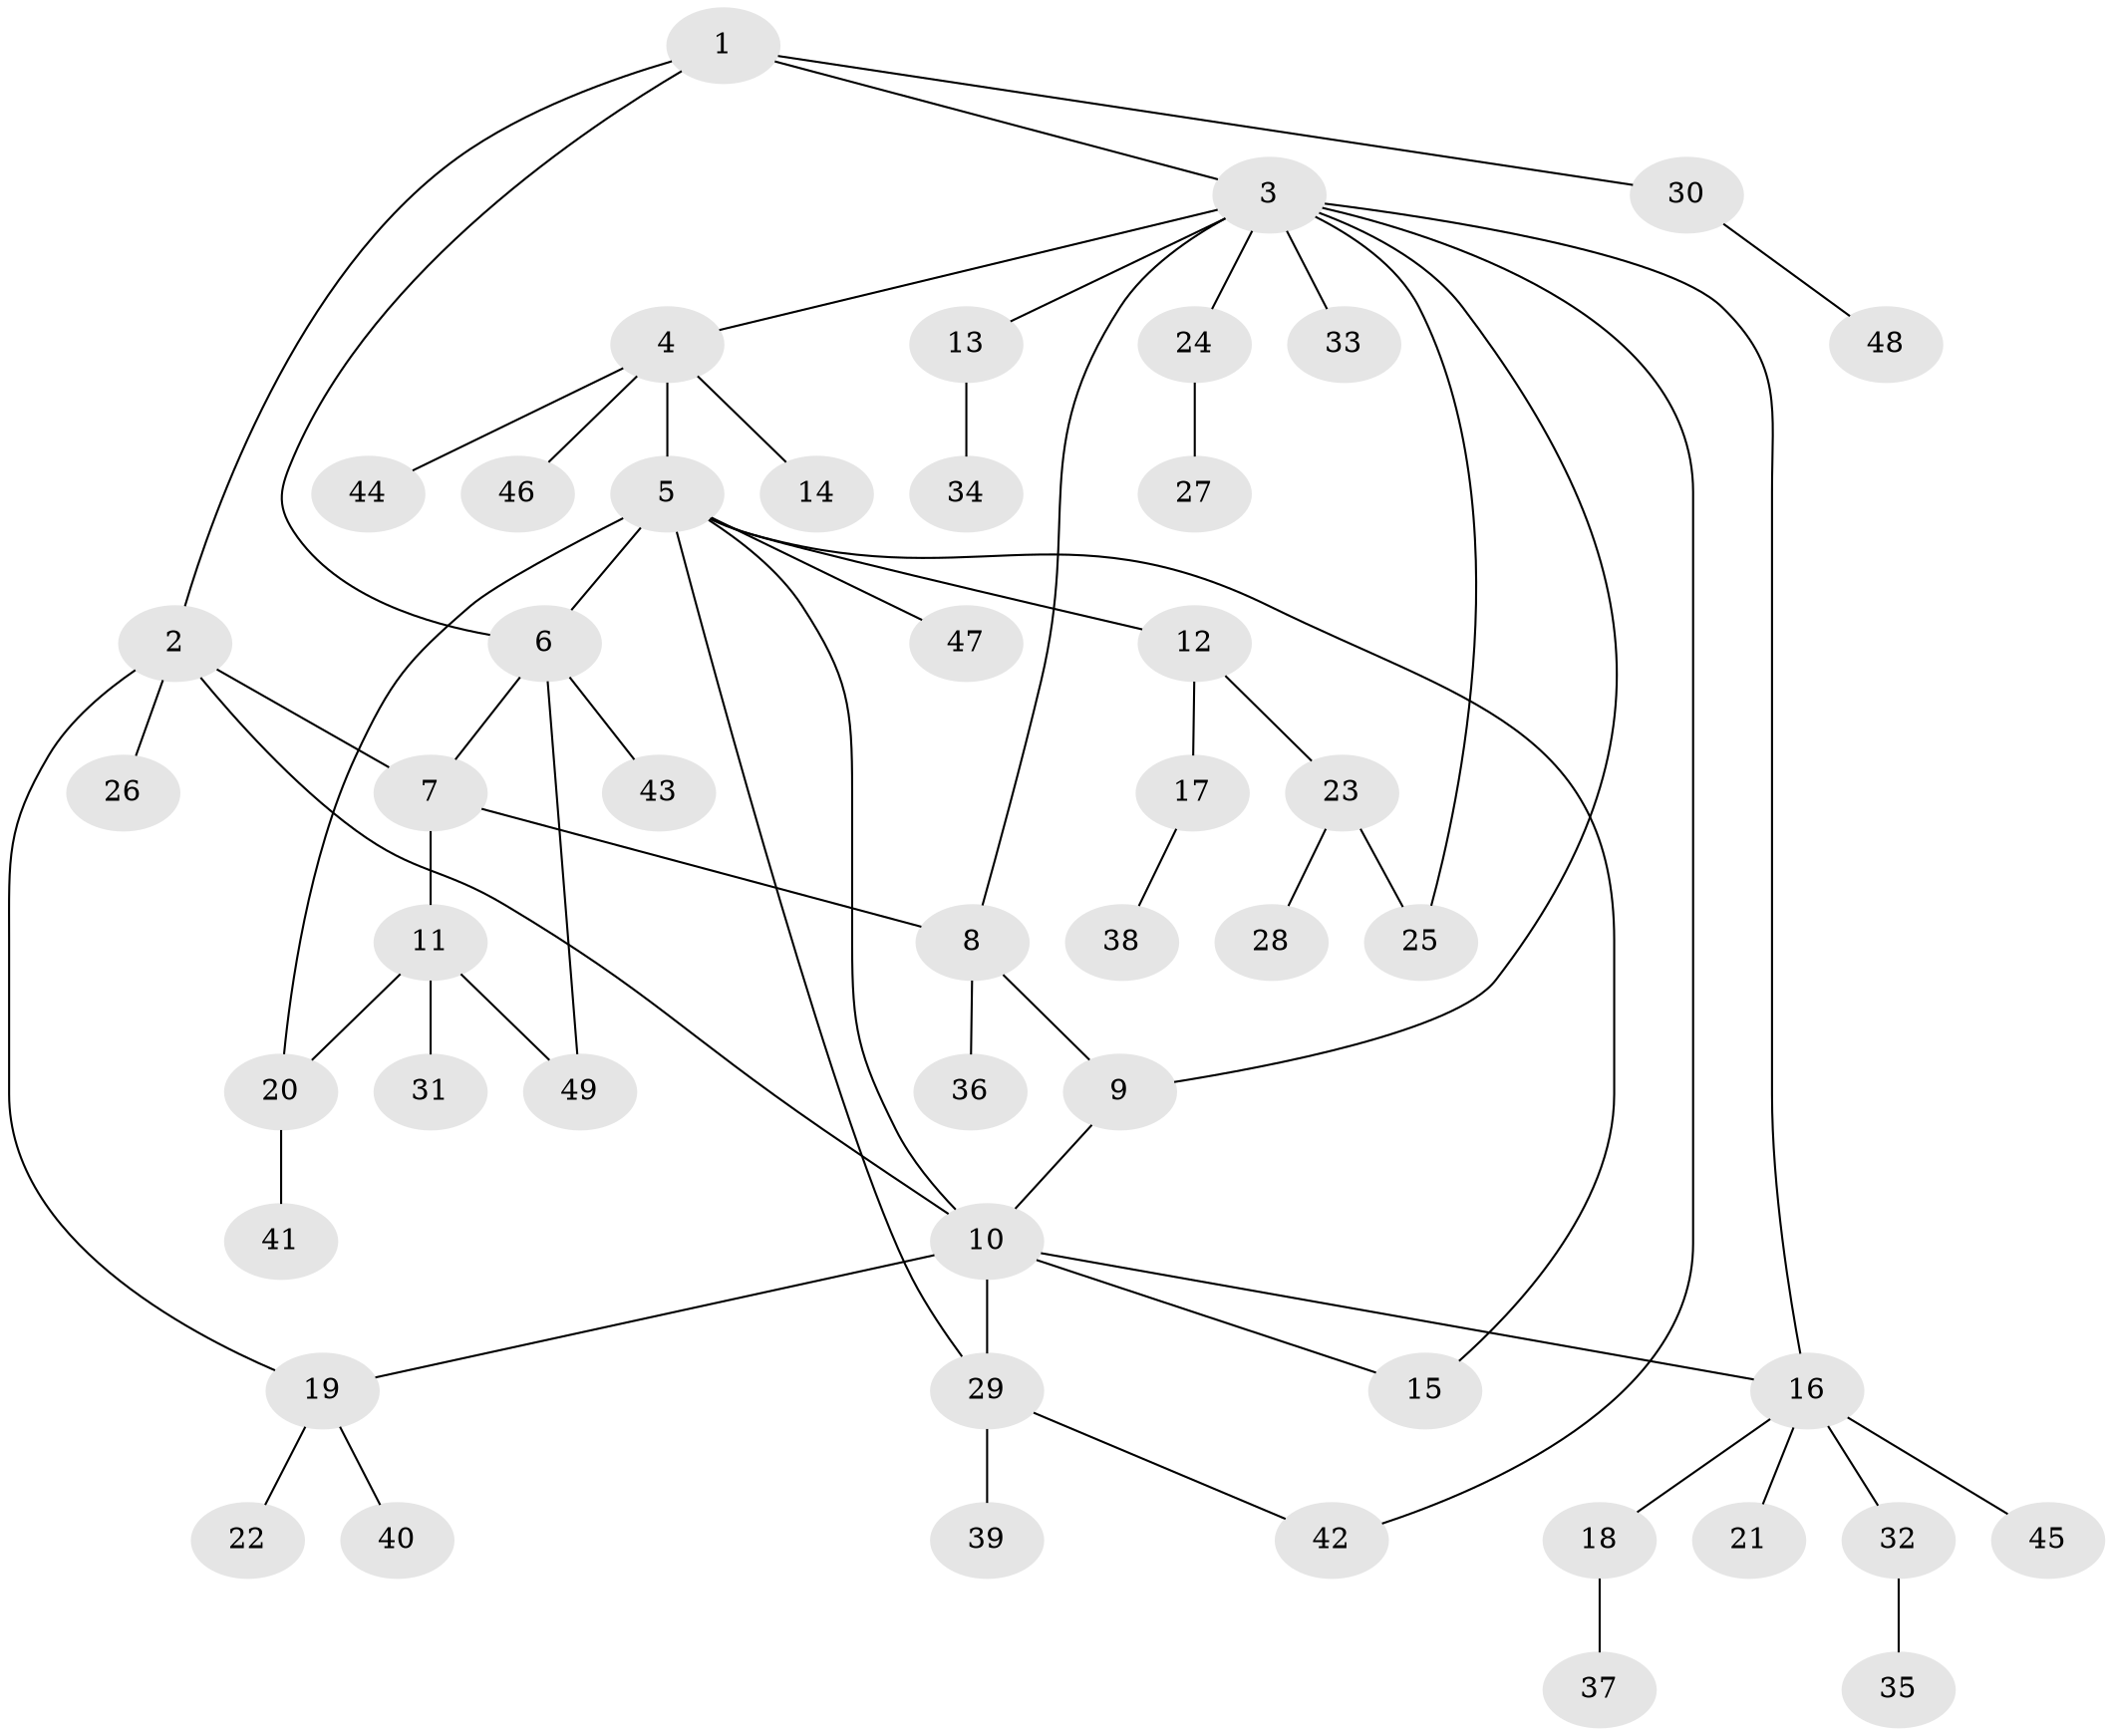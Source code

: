 // Generated by graph-tools (version 1.1) at 2025/55/03/09/25 04:55:28]
// undirected, 49 vertices, 62 edges
graph export_dot {
graph [start="1"]
  node [color=gray90,style=filled];
  1;
  2;
  3;
  4;
  5;
  6;
  7;
  8;
  9;
  10;
  11;
  12;
  13;
  14;
  15;
  16;
  17;
  18;
  19;
  20;
  21;
  22;
  23;
  24;
  25;
  26;
  27;
  28;
  29;
  30;
  31;
  32;
  33;
  34;
  35;
  36;
  37;
  38;
  39;
  40;
  41;
  42;
  43;
  44;
  45;
  46;
  47;
  48;
  49;
  1 -- 2;
  1 -- 3;
  1 -- 6;
  1 -- 30;
  2 -- 7;
  2 -- 10;
  2 -- 19;
  2 -- 26;
  3 -- 4;
  3 -- 8;
  3 -- 9;
  3 -- 13;
  3 -- 16;
  3 -- 24;
  3 -- 25;
  3 -- 33;
  3 -- 42;
  4 -- 5;
  4 -- 14;
  4 -- 44;
  4 -- 46;
  5 -- 6;
  5 -- 10;
  5 -- 12;
  5 -- 15;
  5 -- 20;
  5 -- 29;
  5 -- 47;
  6 -- 7;
  6 -- 43;
  6 -- 49;
  7 -- 8;
  7 -- 11;
  8 -- 9;
  8 -- 36;
  9 -- 10;
  10 -- 15;
  10 -- 16;
  10 -- 19;
  10 -- 29;
  11 -- 20;
  11 -- 31;
  11 -- 49;
  12 -- 17;
  12 -- 23;
  13 -- 34;
  16 -- 18;
  16 -- 21;
  16 -- 32;
  16 -- 45;
  17 -- 38;
  18 -- 37;
  19 -- 22;
  19 -- 40;
  20 -- 41;
  23 -- 25;
  23 -- 28;
  24 -- 27;
  29 -- 39;
  29 -- 42;
  30 -- 48;
  32 -- 35;
}
